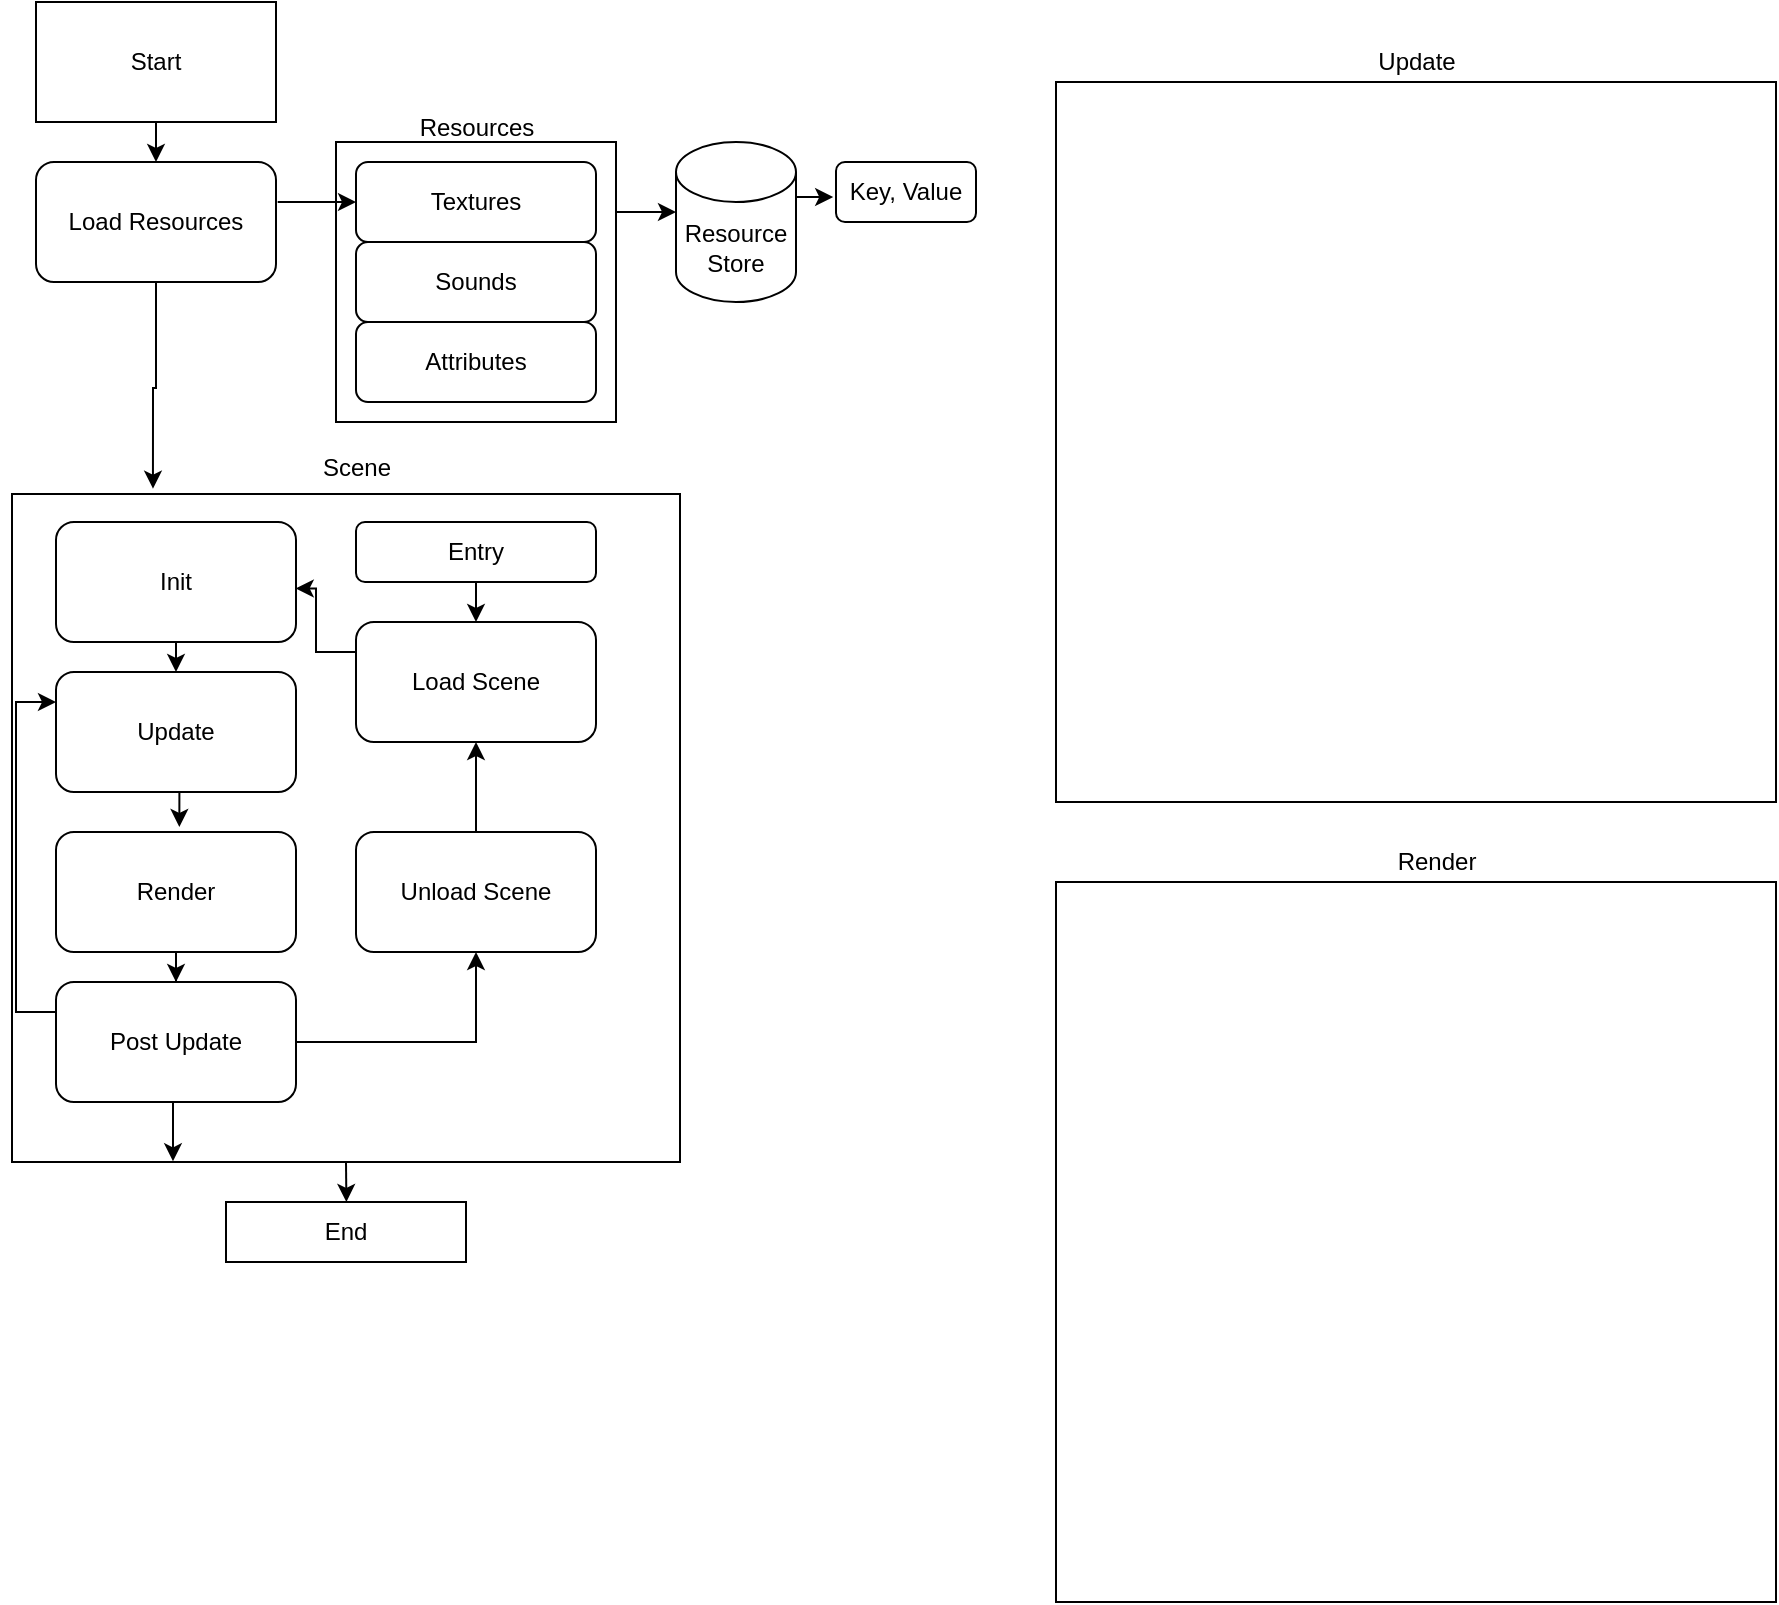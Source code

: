 <mxfile version="24.8.3">
  <diagram name="Page-1" id="FFsRxSP5s8lHp5UHn2wR">
    <mxGraphModel dx="1103" dy="595" grid="1" gridSize="10" guides="1" tooltips="1" connect="1" arrows="1" fold="1" page="1" pageScale="1" pageWidth="1000" pageHeight="1000" math="0" shadow="0">
      <root>
        <mxCell id="0" />
        <mxCell id="1" parent="0" />
        <mxCell id="LDKWT7neM-vxZFSVttG4-41" style="edgeStyle=orthogonalEdgeStyle;rounded=0;orthogonalLoop=1;jettySize=auto;html=1;exitX=0.5;exitY=1;exitDx=0;exitDy=0;" edge="1" parent="1" source="LDKWT7neM-vxZFSVttG4-25">
          <mxGeometry relative="1" as="geometry">
            <mxPoint x="205.2" y="640" as="targetPoint" />
          </mxGeometry>
        </mxCell>
        <mxCell id="LDKWT7neM-vxZFSVttG4-25" value="" style="whiteSpace=wrap;html=1;aspect=fixed;" vertex="1" parent="1">
          <mxGeometry x="38" y="286" width="334" height="334" as="geometry" />
        </mxCell>
        <mxCell id="LDKWT7neM-vxZFSVttG4-11" value="" style="whiteSpace=wrap;html=1;aspect=fixed;" vertex="1" parent="1">
          <mxGeometry x="200" y="110" width="140" height="140" as="geometry" />
        </mxCell>
        <mxCell id="LDKWT7neM-vxZFSVttG4-8" style="edgeStyle=orthogonalEdgeStyle;rounded=0;orthogonalLoop=1;jettySize=auto;html=1;exitX=0.5;exitY=1;exitDx=0;exitDy=0;entryX=0.5;entryY=0;entryDx=0;entryDy=0;" edge="1" parent="1" source="LDKWT7neM-vxZFSVttG4-1" target="LDKWT7neM-vxZFSVttG4-2">
          <mxGeometry relative="1" as="geometry" />
        </mxCell>
        <mxCell id="LDKWT7neM-vxZFSVttG4-1" value="&lt;div&gt;Start&lt;/div&gt;" style="rounded=0;whiteSpace=wrap;html=1;" vertex="1" parent="1">
          <mxGeometry x="50" y="40" width="120" height="60" as="geometry" />
        </mxCell>
        <mxCell id="LDKWT7neM-vxZFSVttG4-2" value="Load Resources" style="rounded=1;whiteSpace=wrap;html=1;" vertex="1" parent="1">
          <mxGeometry x="50" y="120" width="120" height="60" as="geometry" />
        </mxCell>
        <mxCell id="LDKWT7neM-vxZFSVttG4-3" value="&lt;div&gt;Textures&lt;/div&gt;" style="rounded=1;whiteSpace=wrap;html=1;" vertex="1" parent="1">
          <mxGeometry x="210" y="120" width="120" height="40" as="geometry" />
        </mxCell>
        <mxCell id="LDKWT7neM-vxZFSVttG4-4" value="&lt;div&gt;Sounds&lt;/div&gt;" style="rounded=1;whiteSpace=wrap;html=1;" vertex="1" parent="1">
          <mxGeometry x="210" y="160" width="120" height="40" as="geometry" />
        </mxCell>
        <mxCell id="LDKWT7neM-vxZFSVttG4-5" value="&lt;div&gt;Attributes&lt;/div&gt;" style="rounded=1;whiteSpace=wrap;html=1;" vertex="1" parent="1">
          <mxGeometry x="210" y="200" width="120" height="40" as="geometry" />
        </mxCell>
        <mxCell id="LDKWT7neM-vxZFSVttG4-6" value="" style="endArrow=classic;html=1;rounded=0;exitX=1.007;exitY=0.333;exitDx=0;exitDy=0;entryX=0;entryY=0.5;entryDx=0;entryDy=0;exitPerimeter=0;" edge="1" parent="1" source="LDKWT7neM-vxZFSVttG4-2" target="LDKWT7neM-vxZFSVttG4-3">
          <mxGeometry width="50" height="50" relative="1" as="geometry">
            <mxPoint x="130" y="380" as="sourcePoint" />
            <mxPoint x="180" y="330" as="targetPoint" />
          </mxGeometry>
        </mxCell>
        <mxCell id="LDKWT7neM-vxZFSVttG4-10" value="&lt;div&gt;Resource Store&lt;/div&gt;" style="shape=cylinder3;whiteSpace=wrap;html=1;boundedLbl=1;backgroundOutline=1;size=15;" vertex="1" parent="1">
          <mxGeometry x="370" y="110" width="60" height="80" as="geometry" />
        </mxCell>
        <mxCell id="LDKWT7neM-vxZFSVttG4-12" style="edgeStyle=orthogonalEdgeStyle;rounded=0;orthogonalLoop=1;jettySize=auto;html=1;exitX=1;exitY=0.25;exitDx=0;exitDy=0;entryX=0;entryY=0.44;entryDx=0;entryDy=0;entryPerimeter=0;" edge="1" parent="1" source="LDKWT7neM-vxZFSVttG4-11" target="LDKWT7neM-vxZFSVttG4-10">
          <mxGeometry relative="1" as="geometry" />
        </mxCell>
        <mxCell id="LDKWT7neM-vxZFSVttG4-13" value="&lt;div&gt;Resources&lt;/div&gt;" style="text;html=1;align=center;verticalAlign=middle;resizable=0;points=[];autosize=1;strokeColor=none;fillColor=none;" vertex="1" parent="1">
          <mxGeometry x="230" y="88" width="80" height="30" as="geometry" />
        </mxCell>
        <mxCell id="LDKWT7neM-vxZFSVttG4-14" value="Key, Value" style="rounded=1;whiteSpace=wrap;html=1;" vertex="1" parent="1">
          <mxGeometry x="450" y="120" width="70" height="30" as="geometry" />
        </mxCell>
        <mxCell id="LDKWT7neM-vxZFSVttG4-18" style="edgeStyle=orthogonalEdgeStyle;rounded=0;orthogonalLoop=1;jettySize=auto;html=1;exitX=1;exitY=0;exitDx=0;exitDy=27.5;exitPerimeter=0;entryX=-0.02;entryY=0.6;entryDx=0;entryDy=0;entryPerimeter=0;" edge="1" parent="1" source="LDKWT7neM-vxZFSVttG4-10" target="LDKWT7neM-vxZFSVttG4-14">
          <mxGeometry relative="1" as="geometry" />
        </mxCell>
        <mxCell id="LDKWT7neM-vxZFSVttG4-20" value="Update" style="rounded=1;whiteSpace=wrap;html=1;" vertex="1" parent="1">
          <mxGeometry x="60" y="375" width="120" height="60" as="geometry" />
        </mxCell>
        <mxCell id="LDKWT7neM-vxZFSVttG4-28" value="" style="edgeStyle=orthogonalEdgeStyle;rounded=0;orthogonalLoop=1;jettySize=auto;html=1;" edge="1" parent="1" source="LDKWT7neM-vxZFSVttG4-21" target="LDKWT7neM-vxZFSVttG4-27">
          <mxGeometry relative="1" as="geometry" />
        </mxCell>
        <mxCell id="LDKWT7neM-vxZFSVttG4-21" value="Render" style="rounded=1;whiteSpace=wrap;html=1;" vertex="1" parent="1">
          <mxGeometry x="60" y="455" width="120" height="60" as="geometry" />
        </mxCell>
        <mxCell id="LDKWT7neM-vxZFSVttG4-23" style="edgeStyle=orthogonalEdgeStyle;rounded=0;orthogonalLoop=1;jettySize=auto;html=1;exitX=0.5;exitY=1;exitDx=0;exitDy=0;entryX=0.514;entryY=-0.042;entryDx=0;entryDy=0;entryPerimeter=0;" edge="1" parent="1" source="LDKWT7neM-vxZFSVttG4-20" target="LDKWT7neM-vxZFSVttG4-21">
          <mxGeometry relative="1" as="geometry" />
        </mxCell>
        <mxCell id="LDKWT7neM-vxZFSVttG4-49" style="edgeStyle=orthogonalEdgeStyle;rounded=0;orthogonalLoop=1;jettySize=auto;html=1;exitX=0.5;exitY=0;exitDx=0;exitDy=0;entryX=0.5;entryY=1;entryDx=0;entryDy=0;" edge="1" parent="1" source="LDKWT7neM-vxZFSVttG4-24" target="LDKWT7neM-vxZFSVttG4-48">
          <mxGeometry relative="1" as="geometry" />
        </mxCell>
        <mxCell id="LDKWT7neM-vxZFSVttG4-24" value="Unload Scene" style="rounded=1;whiteSpace=wrap;html=1;" vertex="1" parent="1">
          <mxGeometry x="210" y="455" width="120" height="60" as="geometry" />
        </mxCell>
        <mxCell id="LDKWT7neM-vxZFSVttG4-35" style="edgeStyle=orthogonalEdgeStyle;rounded=0;orthogonalLoop=1;jettySize=auto;html=1;exitX=1;exitY=0.5;exitDx=0;exitDy=0;" edge="1" parent="1" source="LDKWT7neM-vxZFSVttG4-27" target="LDKWT7neM-vxZFSVttG4-24">
          <mxGeometry relative="1" as="geometry" />
        </mxCell>
        <mxCell id="LDKWT7neM-vxZFSVttG4-56" style="edgeStyle=orthogonalEdgeStyle;rounded=0;orthogonalLoop=1;jettySize=auto;html=1;exitX=0;exitY=0.25;exitDx=0;exitDy=0;entryX=0;entryY=0.25;entryDx=0;entryDy=0;" edge="1" parent="1" source="LDKWT7neM-vxZFSVttG4-27" target="LDKWT7neM-vxZFSVttG4-20">
          <mxGeometry relative="1" as="geometry" />
        </mxCell>
        <mxCell id="LDKWT7neM-vxZFSVttG4-27" value="Post Update" style="rounded=1;whiteSpace=wrap;html=1;" vertex="1" parent="1">
          <mxGeometry x="60" y="530" width="120" height="60" as="geometry" />
        </mxCell>
        <mxCell id="LDKWT7neM-vxZFSVttG4-31" style="edgeStyle=orthogonalEdgeStyle;rounded=0;orthogonalLoop=1;jettySize=auto;html=1;entryX=0.211;entryY=-0.008;entryDx=0;entryDy=0;entryPerimeter=0;" edge="1" parent="1" source="LDKWT7neM-vxZFSVttG4-2" target="LDKWT7neM-vxZFSVttG4-25">
          <mxGeometry relative="1" as="geometry" />
        </mxCell>
        <mxCell id="LDKWT7neM-vxZFSVttG4-32" value="Scene" style="text;html=1;align=center;verticalAlign=middle;resizable=0;points=[];autosize=1;strokeColor=none;fillColor=none;" vertex="1" parent="1">
          <mxGeometry x="180" y="258" width="60" height="30" as="geometry" />
        </mxCell>
        <mxCell id="LDKWT7neM-vxZFSVttG4-34" style="edgeStyle=orthogonalEdgeStyle;rounded=0;orthogonalLoop=1;jettySize=auto;html=1;exitX=0.5;exitY=1;exitDx=0;exitDy=0;entryX=0.5;entryY=0;entryDx=0;entryDy=0;" edge="1" parent="1" source="LDKWT7neM-vxZFSVttG4-33" target="LDKWT7neM-vxZFSVttG4-20">
          <mxGeometry relative="1" as="geometry" />
        </mxCell>
        <mxCell id="LDKWT7neM-vxZFSVttG4-33" value="Init" style="rounded=1;whiteSpace=wrap;html=1;" vertex="1" parent="1">
          <mxGeometry x="60" y="300" width="120" height="60" as="geometry" />
        </mxCell>
        <mxCell id="LDKWT7neM-vxZFSVttG4-36" style="edgeStyle=orthogonalEdgeStyle;rounded=0;orthogonalLoop=1;jettySize=auto;html=1;exitX=0.5;exitY=1;exitDx=0;exitDy=0;entryX=0.241;entryY=0.999;entryDx=0;entryDy=0;entryPerimeter=0;" edge="1" parent="1" source="LDKWT7neM-vxZFSVttG4-27" target="LDKWT7neM-vxZFSVttG4-25">
          <mxGeometry relative="1" as="geometry" />
        </mxCell>
        <mxCell id="LDKWT7neM-vxZFSVttG4-43" value="End" style="rounded=0;whiteSpace=wrap;html=1;" vertex="1" parent="1">
          <mxGeometry x="145" y="640" width="120" height="30" as="geometry" />
        </mxCell>
        <mxCell id="LDKWT7neM-vxZFSVttG4-44" value="" style="whiteSpace=wrap;html=1;aspect=fixed;" vertex="1" parent="1">
          <mxGeometry x="560" y="80" width="360" height="360" as="geometry" />
        </mxCell>
        <mxCell id="LDKWT7neM-vxZFSVttG4-45" value="" style="whiteSpace=wrap;html=1;aspect=fixed;" vertex="1" parent="1">
          <mxGeometry x="560" y="480" width="360" height="360" as="geometry" />
        </mxCell>
        <mxCell id="LDKWT7neM-vxZFSVttG4-46" value="Update" style="text;html=1;align=center;verticalAlign=middle;resizable=0;points=[];autosize=1;strokeColor=none;fillColor=none;" vertex="1" parent="1">
          <mxGeometry x="710" y="55" width="60" height="30" as="geometry" />
        </mxCell>
        <mxCell id="LDKWT7neM-vxZFSVttG4-47" value="Render" style="text;html=1;align=center;verticalAlign=middle;resizable=0;points=[];autosize=1;strokeColor=none;fillColor=none;" vertex="1" parent="1">
          <mxGeometry x="720" y="455" width="60" height="30" as="geometry" />
        </mxCell>
        <mxCell id="LDKWT7neM-vxZFSVttG4-48" value="Load Scene" style="rounded=1;whiteSpace=wrap;html=1;" vertex="1" parent="1">
          <mxGeometry x="210" y="350" width="120" height="60" as="geometry" />
        </mxCell>
        <mxCell id="LDKWT7neM-vxZFSVttG4-53" style="edgeStyle=orthogonalEdgeStyle;rounded=0;orthogonalLoop=1;jettySize=auto;html=1;exitX=0.5;exitY=1;exitDx=0;exitDy=0;entryX=0.5;entryY=0;entryDx=0;entryDy=0;" edge="1" parent="1" source="LDKWT7neM-vxZFSVttG4-52" target="LDKWT7neM-vxZFSVttG4-48">
          <mxGeometry relative="1" as="geometry" />
        </mxCell>
        <mxCell id="LDKWT7neM-vxZFSVttG4-52" value="Entry" style="rounded=1;whiteSpace=wrap;html=1;" vertex="1" parent="1">
          <mxGeometry x="210" y="300" width="120" height="30" as="geometry" />
        </mxCell>
        <mxCell id="LDKWT7neM-vxZFSVttG4-54" style="edgeStyle=orthogonalEdgeStyle;rounded=0;orthogonalLoop=1;jettySize=auto;html=1;exitX=0;exitY=0.25;exitDx=0;exitDy=0;entryX=0.999;entryY=0.554;entryDx=0;entryDy=0;entryPerimeter=0;" edge="1" parent="1" source="LDKWT7neM-vxZFSVttG4-48" target="LDKWT7neM-vxZFSVttG4-33">
          <mxGeometry relative="1" as="geometry" />
        </mxCell>
      </root>
    </mxGraphModel>
  </diagram>
</mxfile>
